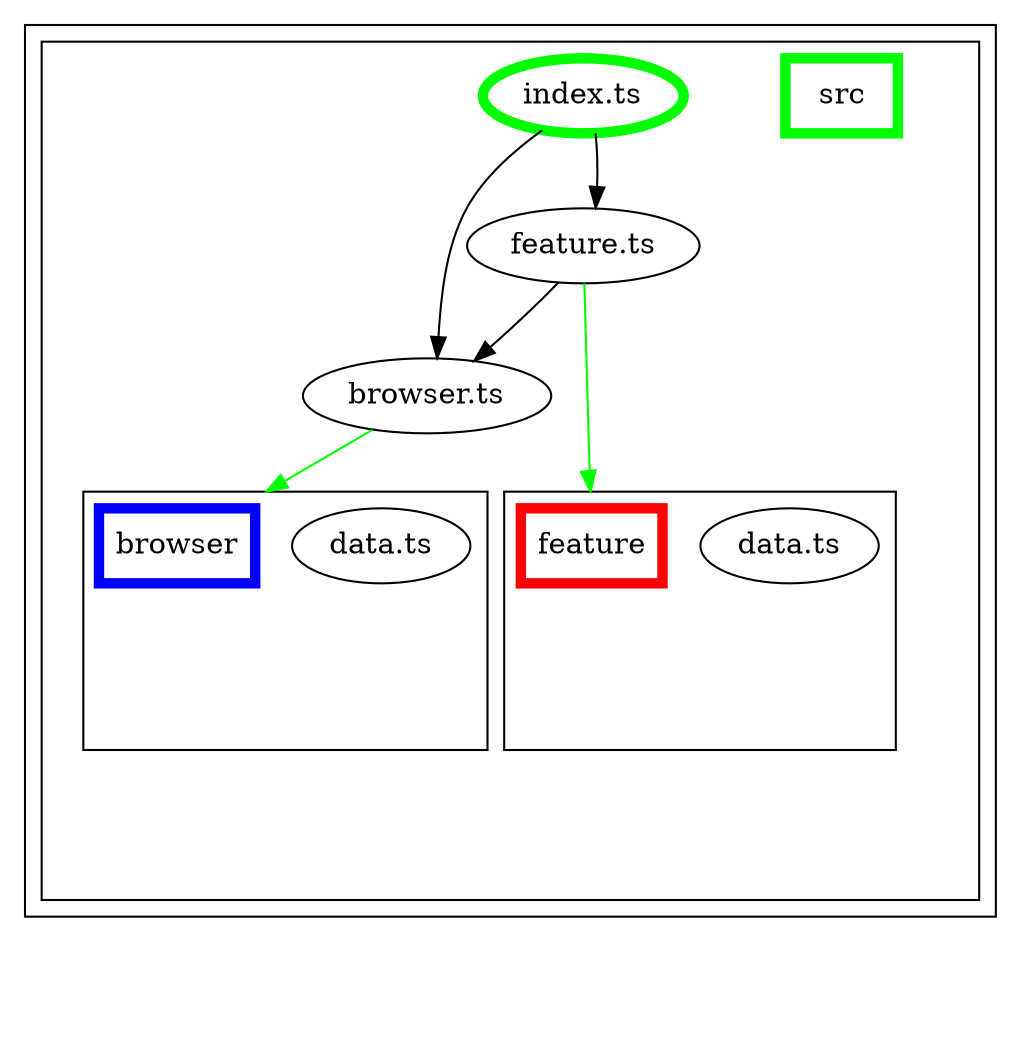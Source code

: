 digraph "dependency-graph-[object Object]" {
  compound = true;
  "dependency-graph-[object Object]" [
    style = "invis";
  ];
  "src/browser/data.ts";
  "name_src/browser";
  "src/browser.ts";
  "src/feature/data.ts";
  "name_src/feature";
  "src/feature.ts";
  subgraph "cluster_src" {
    color = "#000000";
    label = "";
    "name_src" [
      penwidth = 5;
      shape = "rectangle";
      color = "#00ff00";
      label = "src";
    ];
    "exit_src" [
      style = "invis";
    ];
    subgraph "cluster_src" {
      color = "#000000";
      label = "";
      "name_src" [
        penwidth = 5;
        shape = "rectangle";
        color = "#00ff00";
        label = "src";
      ];
      "exit_src" [
        style = "invis";
      ];
      "src/browser.ts" [
        label = "browser.ts";
      ];
      "src/feature.ts" [
        label = "feature.ts";
      ];
      "src/index.ts" [
        label = "index.ts";
        color = "#00ff00";
        penwidth = 5;
      ];
      subgraph "cluster_src/browser" {
        color = "#000000";
        label = "";
        "name_src/browser" [
          penwidth = 5;
          shape = "rectangle";
          color = "#0000ff";
          label = "browser";
        ];
        "exit_src/browser" [
          style = "invis";
        ];
        "src/browser/data.ts" [
          label = "data.ts";
        ];
        "src/browser/data.ts" -> "exit_src/browser" [
          style = "invis";
        ];
      }
      subgraph "cluster_src/feature" {
        color = "#000000";
        label = "";
        "name_src/feature" [
          penwidth = 5;
          shape = "rectangle";
          color = "#ff0000";
          label = "feature";
        ];
        "exit_src/feature" [
          style = "invis";
        ];
        "src/feature/data.ts" [
          label = "data.ts";
        ];
        "src/feature/data.ts" -> "exit_src/feature" [
          style = "invis";
        ];
      }
      "src/browser.ts" -> "exit_src" [
        style = "invis";
      ];
      "exit_src/browser" -> "exit_src" [
        style = "invis";
      ];
      "src/feature.ts" -> "exit_src" [
        style = "invis";
      ];
      "exit_src/feature" -> "exit_src" [
        style = "invis";
      ];
      "src/index.ts" -> "exit_src" [
        style = "invis";
      ];
    }
    "exit_src" -> "exit_src" [
      style = "invis";
    ];
    "exit_src" -> "exit_src" [
      style = "invis";
    ];
    "exit_src" -> "exit_src" [
      style = "invis";
    ];
    "exit_src" -> "exit_src" [
      style = "invis";
    ];
    "exit_src" -> "exit_src" [
      style = "invis";
    ];
  }
  "exit_src" -> "dependency-graph-[object Object]" [
    style = "invis";
  ];
  "src/browser.ts" -> "name_src/browser" [
    style = "solid";
    ltail = "cluster_src/browser.ts";
    lhead = "cluster_src/browser";
    color = "#00ff00";
  ];
  "src/feature.ts" -> "src/browser.ts" [
    style = "invis";
  ];
  "src/feature.ts" -> "src/browser.ts" [
    style = "solid";
    ltail = "cluster_src/feature.ts";
    lhead = "cluster_src/browser.ts";
    color = "black";
  ];
  "src/feature.ts" -> "name_src/feature" [
    style = "solid";
    ltail = "cluster_src/feature.ts";
    lhead = "cluster_src/feature";
    color = "#00ff00";
  ];
  "src/index.ts" -> "src/browser.ts" [
    style = "invis";
  ];
  "src/index.ts" -> "src/browser.ts" [
    style = "solid";
    ltail = "cluster_src/index.ts";
    lhead = "cluster_src/browser.ts";
    color = "black";
  ];
  "src/index.ts" -> "src/feature.ts" [
    style = "invis";
  ];
  "src/index.ts" -> "src/feature.ts" [
    style = "solid";
    ltail = "cluster_src/index.ts";
    lhead = "cluster_src/feature.ts";
    color = "black";
  ];
}